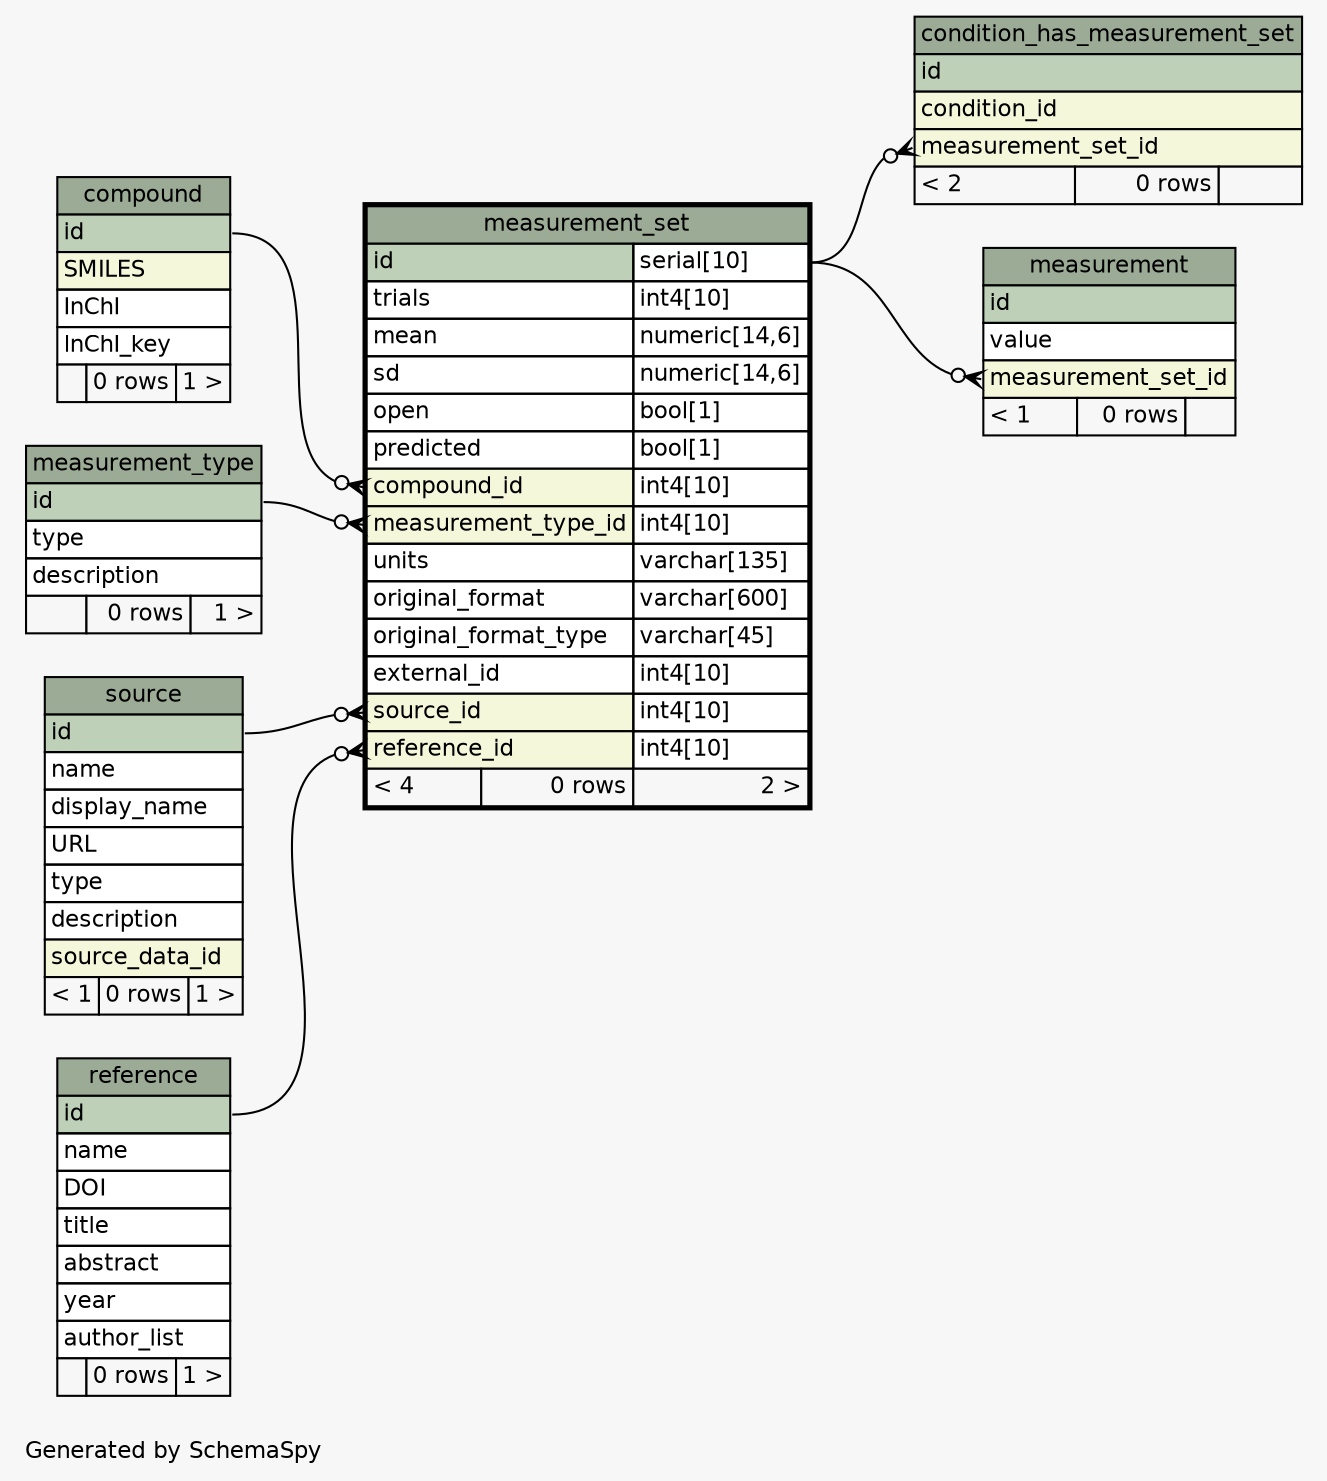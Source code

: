 // dot 2.30.1 on Mac OS X 10.7.5
// SchemaSpy rev 590
digraph "oneDegreeRelationshipsDiagram" {
  graph [
    rankdir="RL"
    bgcolor="#f7f7f7"
    label="\nGenerated by SchemaSpy"
    labeljust="l"
    nodesep="0.18"
    ranksep="0.46"
    fontname="Helvetica"
    fontsize="11"
  ];
  node [
    fontname="Helvetica"
    fontsize="11"
    shape="plaintext"
  ];
  edge [
    arrowsize="0.8"
  ];
  "condition_has_measurement_set":"measurement_set_id":w -> "measurement_set":"id.type":e [arrowhead=none dir=back arrowtail=crowodot];
  "measurement":"measurement_set_id":w -> "measurement_set":"id.type":e [arrowhead=none dir=back arrowtail=crowodot];
  "measurement_set":"compound_id":w -> "compound":"id":e [arrowhead=none dir=back arrowtail=crowodot];
  "measurement_set":"measurement_type_id":w -> "measurement_type":"id":e [arrowhead=none dir=back arrowtail=crowodot];
  "measurement_set":"reference_id":w -> "reference":"id":e [arrowhead=none dir=back arrowtail=crowodot];
  "measurement_set":"source_id":w -> "source":"id":e [arrowhead=none dir=back arrowtail=crowodot];
  "compound" [
    label=<
    <TABLE BORDER="0" CELLBORDER="1" CELLSPACING="0" BGCOLOR="#ffffff">
      <TR><TD COLSPAN="3" BGCOLOR="#9bab96" ALIGN="CENTER">compound</TD></TR>
      <TR><TD PORT="id" COLSPAN="3" BGCOLOR="#bed1b8" ALIGN="LEFT">id</TD></TR>
      <TR><TD PORT="SMILES" COLSPAN="3" BGCOLOR="#f4f7da" ALIGN="LEFT">SMILES</TD></TR>
      <TR><TD PORT="InChI" COLSPAN="3" ALIGN="LEFT">InChI</TD></TR>
      <TR><TD PORT="InChI_key" COLSPAN="3" ALIGN="LEFT">InChI_key</TD></TR>
      <TR><TD ALIGN="LEFT" BGCOLOR="#f7f7f7">  </TD><TD ALIGN="RIGHT" BGCOLOR="#f7f7f7">0 rows</TD><TD ALIGN="RIGHT" BGCOLOR="#f7f7f7">1 &gt;</TD></TR>
    </TABLE>>
    URL="compound.html"
    tooltip="compound"
  ];
  "condition_has_measurement_set" [
    label=<
    <TABLE BORDER="0" CELLBORDER="1" CELLSPACING="0" BGCOLOR="#ffffff">
      <TR><TD COLSPAN="3" BGCOLOR="#9bab96" ALIGN="CENTER">condition_has_measurement_set</TD></TR>
      <TR><TD PORT="id" COLSPAN="3" BGCOLOR="#bed1b8" ALIGN="LEFT">id</TD></TR>
      <TR><TD PORT="condition_id" COLSPAN="3" BGCOLOR="#f4f7da" ALIGN="LEFT">condition_id</TD></TR>
      <TR><TD PORT="measurement_set_id" COLSPAN="3" BGCOLOR="#f4f7da" ALIGN="LEFT">measurement_set_id</TD></TR>
      <TR><TD ALIGN="LEFT" BGCOLOR="#f7f7f7">&lt; 2</TD><TD ALIGN="RIGHT" BGCOLOR="#f7f7f7">0 rows</TD><TD ALIGN="RIGHT" BGCOLOR="#f7f7f7">  </TD></TR>
    </TABLE>>
    URL="condition_has_measurement_set.html"
    tooltip="condition_has_measurement_set"
  ];
  "measurement" [
    label=<
    <TABLE BORDER="0" CELLBORDER="1" CELLSPACING="0" BGCOLOR="#ffffff">
      <TR><TD COLSPAN="3" BGCOLOR="#9bab96" ALIGN="CENTER">measurement</TD></TR>
      <TR><TD PORT="id" COLSPAN="3" BGCOLOR="#bed1b8" ALIGN="LEFT">id</TD></TR>
      <TR><TD PORT="value" COLSPAN="3" ALIGN="LEFT">value</TD></TR>
      <TR><TD PORT="measurement_set_id" COLSPAN="3" BGCOLOR="#f4f7da" ALIGN="LEFT">measurement_set_id</TD></TR>
      <TR><TD ALIGN="LEFT" BGCOLOR="#f7f7f7">&lt; 1</TD><TD ALIGN="RIGHT" BGCOLOR="#f7f7f7">0 rows</TD><TD ALIGN="RIGHT" BGCOLOR="#f7f7f7">  </TD></TR>
    </TABLE>>
    URL="measurement.html"
    tooltip="measurement"
  ];
  "measurement_set" [
    label=<
    <TABLE BORDER="2" CELLBORDER="1" CELLSPACING="0" BGCOLOR="#ffffff">
      <TR><TD COLSPAN="3" BGCOLOR="#9bab96" ALIGN="CENTER">measurement_set</TD></TR>
      <TR><TD PORT="id" COLSPAN="2" BGCOLOR="#bed1b8" ALIGN="LEFT">id</TD><TD PORT="id.type" ALIGN="LEFT">serial[10]</TD></TR>
      <TR><TD PORT="trials" COLSPAN="2" ALIGN="LEFT">trials</TD><TD PORT="trials.type" ALIGN="LEFT">int4[10]</TD></TR>
      <TR><TD PORT="mean" COLSPAN="2" ALIGN="LEFT">mean</TD><TD PORT="mean.type" ALIGN="LEFT">numeric[14,6]</TD></TR>
      <TR><TD PORT="sd" COLSPAN="2" ALIGN="LEFT">sd</TD><TD PORT="sd.type" ALIGN="LEFT">numeric[14,6]</TD></TR>
      <TR><TD PORT="open" COLSPAN="2" ALIGN="LEFT">open</TD><TD PORT="open.type" ALIGN="LEFT">bool[1]</TD></TR>
      <TR><TD PORT="predicted" COLSPAN="2" ALIGN="LEFT">predicted</TD><TD PORT="predicted.type" ALIGN="LEFT">bool[1]</TD></TR>
      <TR><TD PORT="compound_id" COLSPAN="2" BGCOLOR="#f4f7da" ALIGN="LEFT">compound_id</TD><TD PORT="compound_id.type" ALIGN="LEFT">int4[10]</TD></TR>
      <TR><TD PORT="measurement_type_id" COLSPAN="2" BGCOLOR="#f4f7da" ALIGN="LEFT">measurement_type_id</TD><TD PORT="measurement_type_id.type" ALIGN="LEFT">int4[10]</TD></TR>
      <TR><TD PORT="units" COLSPAN="2" ALIGN="LEFT">units</TD><TD PORT="units.type" ALIGN="LEFT">varchar[135]</TD></TR>
      <TR><TD PORT="original_format" COLSPAN="2" ALIGN="LEFT">original_format</TD><TD PORT="original_format.type" ALIGN="LEFT">varchar[600]</TD></TR>
      <TR><TD PORT="original_format_type" COLSPAN="2" ALIGN="LEFT">original_format_type</TD><TD PORT="original_format_type.type" ALIGN="LEFT">varchar[45]</TD></TR>
      <TR><TD PORT="external_id" COLSPAN="2" ALIGN="LEFT">external_id</TD><TD PORT="external_id.type" ALIGN="LEFT">int4[10]</TD></TR>
      <TR><TD PORT="source_id" COLSPAN="2" BGCOLOR="#f4f7da" ALIGN="LEFT">source_id</TD><TD PORT="source_id.type" ALIGN="LEFT">int4[10]</TD></TR>
      <TR><TD PORT="reference_id" COLSPAN="2" BGCOLOR="#f4f7da" ALIGN="LEFT">reference_id</TD><TD PORT="reference_id.type" ALIGN="LEFT">int4[10]</TD></TR>
      <TR><TD ALIGN="LEFT" BGCOLOR="#f7f7f7">&lt; 4</TD><TD ALIGN="RIGHT" BGCOLOR="#f7f7f7">0 rows</TD><TD ALIGN="RIGHT" BGCOLOR="#f7f7f7">2 &gt;</TD></TR>
    </TABLE>>
    URL="measurement_set.html"
    tooltip="measurement_set"
  ];
  "measurement_type" [
    label=<
    <TABLE BORDER="0" CELLBORDER="1" CELLSPACING="0" BGCOLOR="#ffffff">
      <TR><TD COLSPAN="3" BGCOLOR="#9bab96" ALIGN="CENTER">measurement_type</TD></TR>
      <TR><TD PORT="id" COLSPAN="3" BGCOLOR="#bed1b8" ALIGN="LEFT">id</TD></TR>
      <TR><TD PORT="type" COLSPAN="3" ALIGN="LEFT">type</TD></TR>
      <TR><TD PORT="description" COLSPAN="3" ALIGN="LEFT">description</TD></TR>
      <TR><TD ALIGN="LEFT" BGCOLOR="#f7f7f7">  </TD><TD ALIGN="RIGHT" BGCOLOR="#f7f7f7">0 rows</TD><TD ALIGN="RIGHT" BGCOLOR="#f7f7f7">1 &gt;</TD></TR>
    </TABLE>>
    URL="measurement_type.html"
    tooltip="measurement_type"
  ];
  "reference" [
    label=<
    <TABLE BORDER="0" CELLBORDER="1" CELLSPACING="0" BGCOLOR="#ffffff">
      <TR><TD COLSPAN="3" BGCOLOR="#9bab96" ALIGN="CENTER">reference</TD></TR>
      <TR><TD PORT="id" COLSPAN="3" BGCOLOR="#bed1b8" ALIGN="LEFT">id</TD></TR>
      <TR><TD PORT="name" COLSPAN="3" ALIGN="LEFT">name</TD></TR>
      <TR><TD PORT="DOI" COLSPAN="3" ALIGN="LEFT">DOI</TD></TR>
      <TR><TD PORT="title" COLSPAN="3" ALIGN="LEFT">title</TD></TR>
      <TR><TD PORT="abstract" COLSPAN="3" ALIGN="LEFT">abstract</TD></TR>
      <TR><TD PORT="year" COLSPAN="3" ALIGN="LEFT">year</TD></TR>
      <TR><TD PORT="author_list" COLSPAN="3" ALIGN="LEFT">author_list</TD></TR>
      <TR><TD ALIGN="LEFT" BGCOLOR="#f7f7f7">  </TD><TD ALIGN="RIGHT" BGCOLOR="#f7f7f7">0 rows</TD><TD ALIGN="RIGHT" BGCOLOR="#f7f7f7">1 &gt;</TD></TR>
    </TABLE>>
    URL="reference.html"
    tooltip="reference"
  ];
  "source" [
    label=<
    <TABLE BORDER="0" CELLBORDER="1" CELLSPACING="0" BGCOLOR="#ffffff">
      <TR><TD COLSPAN="3" BGCOLOR="#9bab96" ALIGN="CENTER">source</TD></TR>
      <TR><TD PORT="id" COLSPAN="3" BGCOLOR="#bed1b8" ALIGN="LEFT">id</TD></TR>
      <TR><TD PORT="name" COLSPAN="3" ALIGN="LEFT">name</TD></TR>
      <TR><TD PORT="display_name" COLSPAN="3" ALIGN="LEFT">display_name</TD></TR>
      <TR><TD PORT="URL" COLSPAN="3" ALIGN="LEFT">URL</TD></TR>
      <TR><TD PORT="type" COLSPAN="3" ALIGN="LEFT">type</TD></TR>
      <TR><TD PORT="description" COLSPAN="3" ALIGN="LEFT">description</TD></TR>
      <TR><TD PORT="source_data_id" COLSPAN="3" BGCOLOR="#f4f7da" ALIGN="LEFT">source_data_id</TD></TR>
      <TR><TD ALIGN="LEFT" BGCOLOR="#f7f7f7">&lt; 1</TD><TD ALIGN="RIGHT" BGCOLOR="#f7f7f7">0 rows</TD><TD ALIGN="RIGHT" BGCOLOR="#f7f7f7">1 &gt;</TD></TR>
    </TABLE>>
    URL="source.html"
    tooltip="source"
  ];
}
